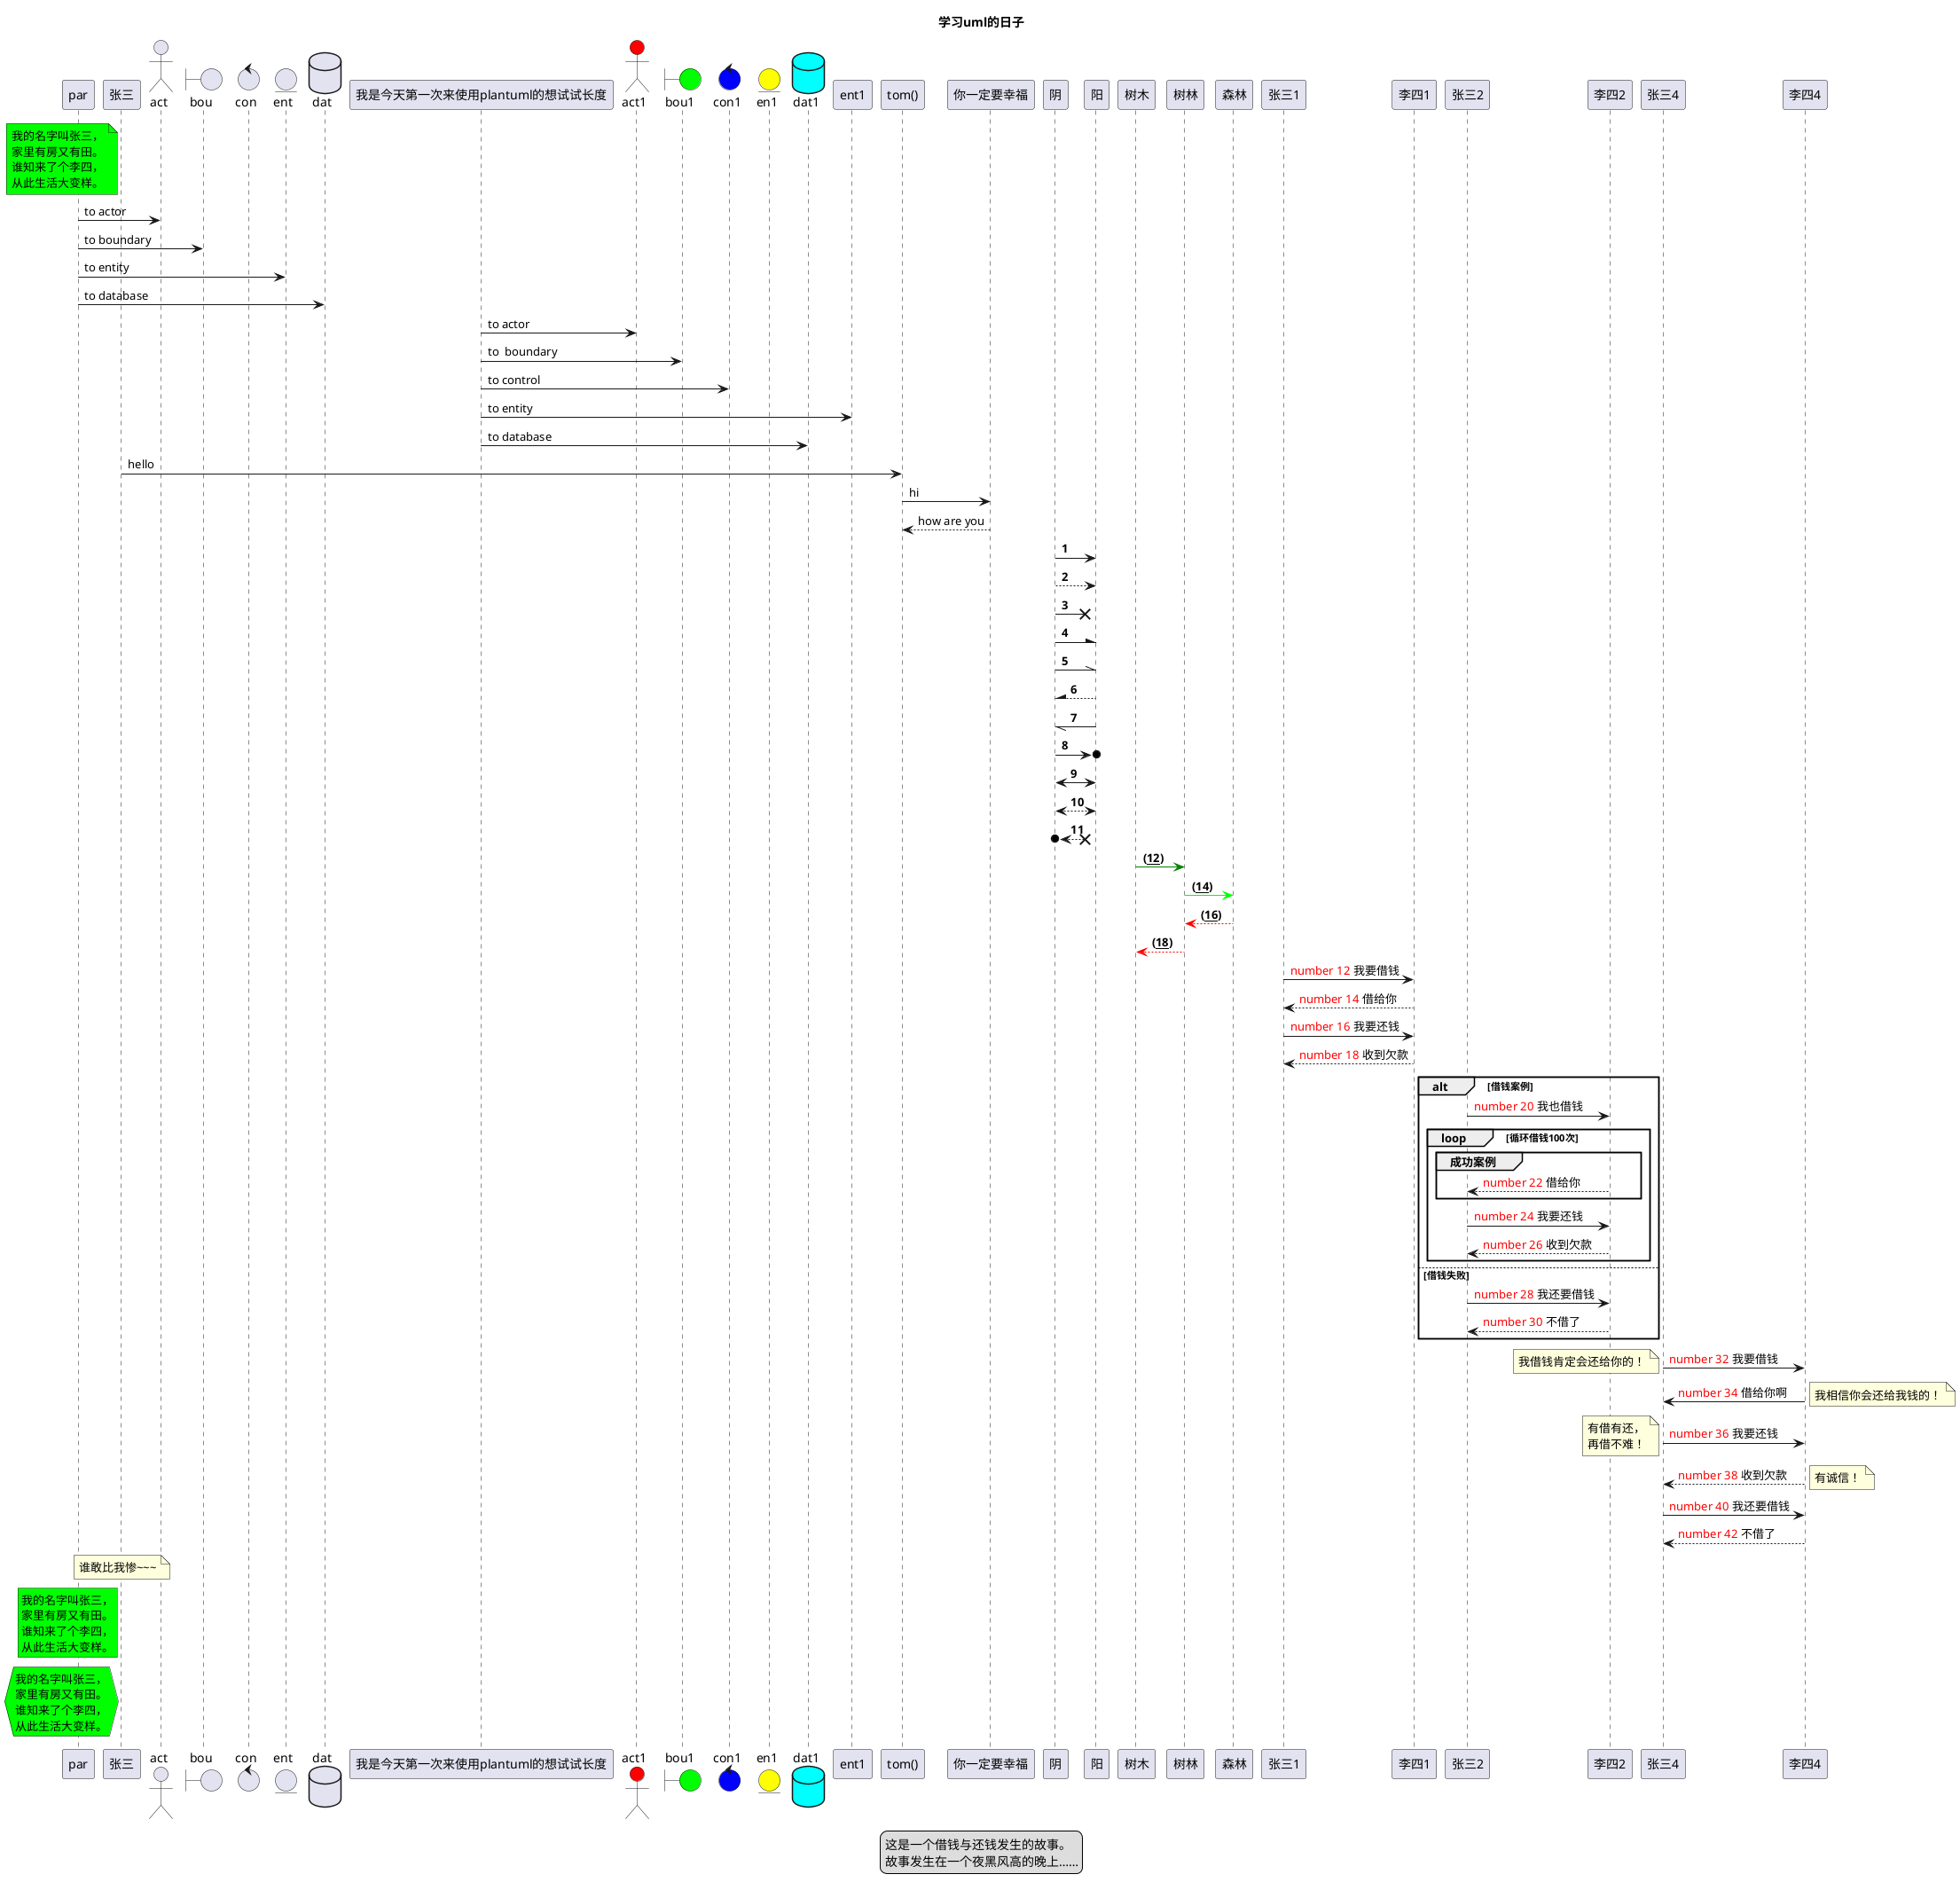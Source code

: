 @startuml
participant par
note left of 张三 #00FF00
我的名字叫张三，
家里有房又有田。
谁知来了个李四，
从此生活大变样。
end note
actor act
boundary bou
control con
entity ent
database dat
par->act:to actor
par->bou:to boundary
par->ent:to entity
par->dat:to database

'/还可以在声明参与者对象的时候，通过as关键字来为对象赋予一个简单的别名，需要注意图中显示的字要用双引号引起来。除此之外，声明时还可以对对象的图案指定背景颜色

participant "我是今天第一次来使用plantuml的想试试长度"  as par1
actor act1 #FF0000
boundary bou1 #00FF00
control con1 #0000FF
entity en1 #FFFF00
database dat1 #00FFFF

par1->act1: to actor
par1->bou1: to  boundary
par1->con1: to control
par1->ent1: to entity
par1->dat1: to database

'/我们可以在箭头指向对象的时候，直接使用非声明的对象。并且，对于长句子，或者有特殊符号的字符串，可以使用双引号引起来。在箭头指向的语句中，也可以通过as关键字，为双引号定义的参与者对象设置别名。
张三->"tom()":hello
"tom()"->"你一定要幸福" as fan :hi
fan-->"tom()":how are you
'/箭头类型
autonumber
阴 -> 阳
阴 --> 阳
阴 ->x 阳
阴 -\ 阳
阴 -\\ 阳
阴 /-- 阳
阴 \\- 阳
阴 ->o 阳
阴 <-> 阳
阴 <--> 阳
阴 o<-->x 阳
'/箭头颜色
autonumber  12 2 "<b>(<u>###</u>)"
树木 -[#green]> 树林
树林 -[#00FF00]> 森林
树林 <[#red]-- 森林
树木 <[#FF0000]-- 树林
'/消息数字序号 很多时候，时序图消息太多，我们需要在消息上增加序号以理清先后顺序。在PlantUML中，我们可以使用autonumber关键字，就可以自动为消息加上数字序号。
autonumber 12 2 "<font color=red>number #"
张三1 -> 李四1:我要借钱
李四1 --> 张三1:借给你
张三1 -> 李四1:我要还钱
李四1 --> 张三1:收到欠款
'/标题
title 学习uml的日子
'/图标说明
legend center
这是一个借钱与还钱发生的故事。
故事发生在一个夜黑风高的晚上……
end legend

'/消息分组 为了让时序图消息更有逻辑性，我们常需要对消息进行分组框起来。在PlantUML中，可以使用一下关键字对消息进行分组：
       'alt/else
       'opt
       'loop
       'par
       'break
       'critical
       'group (后接需要显示的字符）
alt 借钱案例
张三2 -> 李四2 : 我也借钱

 loop 循环借钱100次
     group 成功案例
     李四2 --> 张三2 : 借给你
     end
     张三2 -> 李四2 : 我要还钱
     李四2 --> 张三2 : 收到欠款
 end
else 借钱失败
张三2 -> 李四2 : 我还要借钱
李四2 --> 张三2 : 不借了
end

张三4->李四4:我要借钱
note left : 我借钱肯定会还给你的！
李四4->张三4:借给你啊
note right : 我相信你会还给我钱的！
张三4->李四4: 我要还钱
note left
有借有还，
再借不难！
end note
李四4 --> 张三4 : 收到欠款
note right: 有诚信！
张三4 -> 李四4 : 我还要借钱
李四4 --> 张三4 : 不借了
note over 张三: 谁敢比我惨~~~
rnote left of 张三 #00FF00
我的名字叫张三，
家里有房又有田。
谁知来了个李四，
从此生活大变样。
end note


hnote left of 张三 #00FF00
我的名字叫张三，
家里有房又有田。
谁知来了个李四，
从此生活大变样。
end note




@enduml